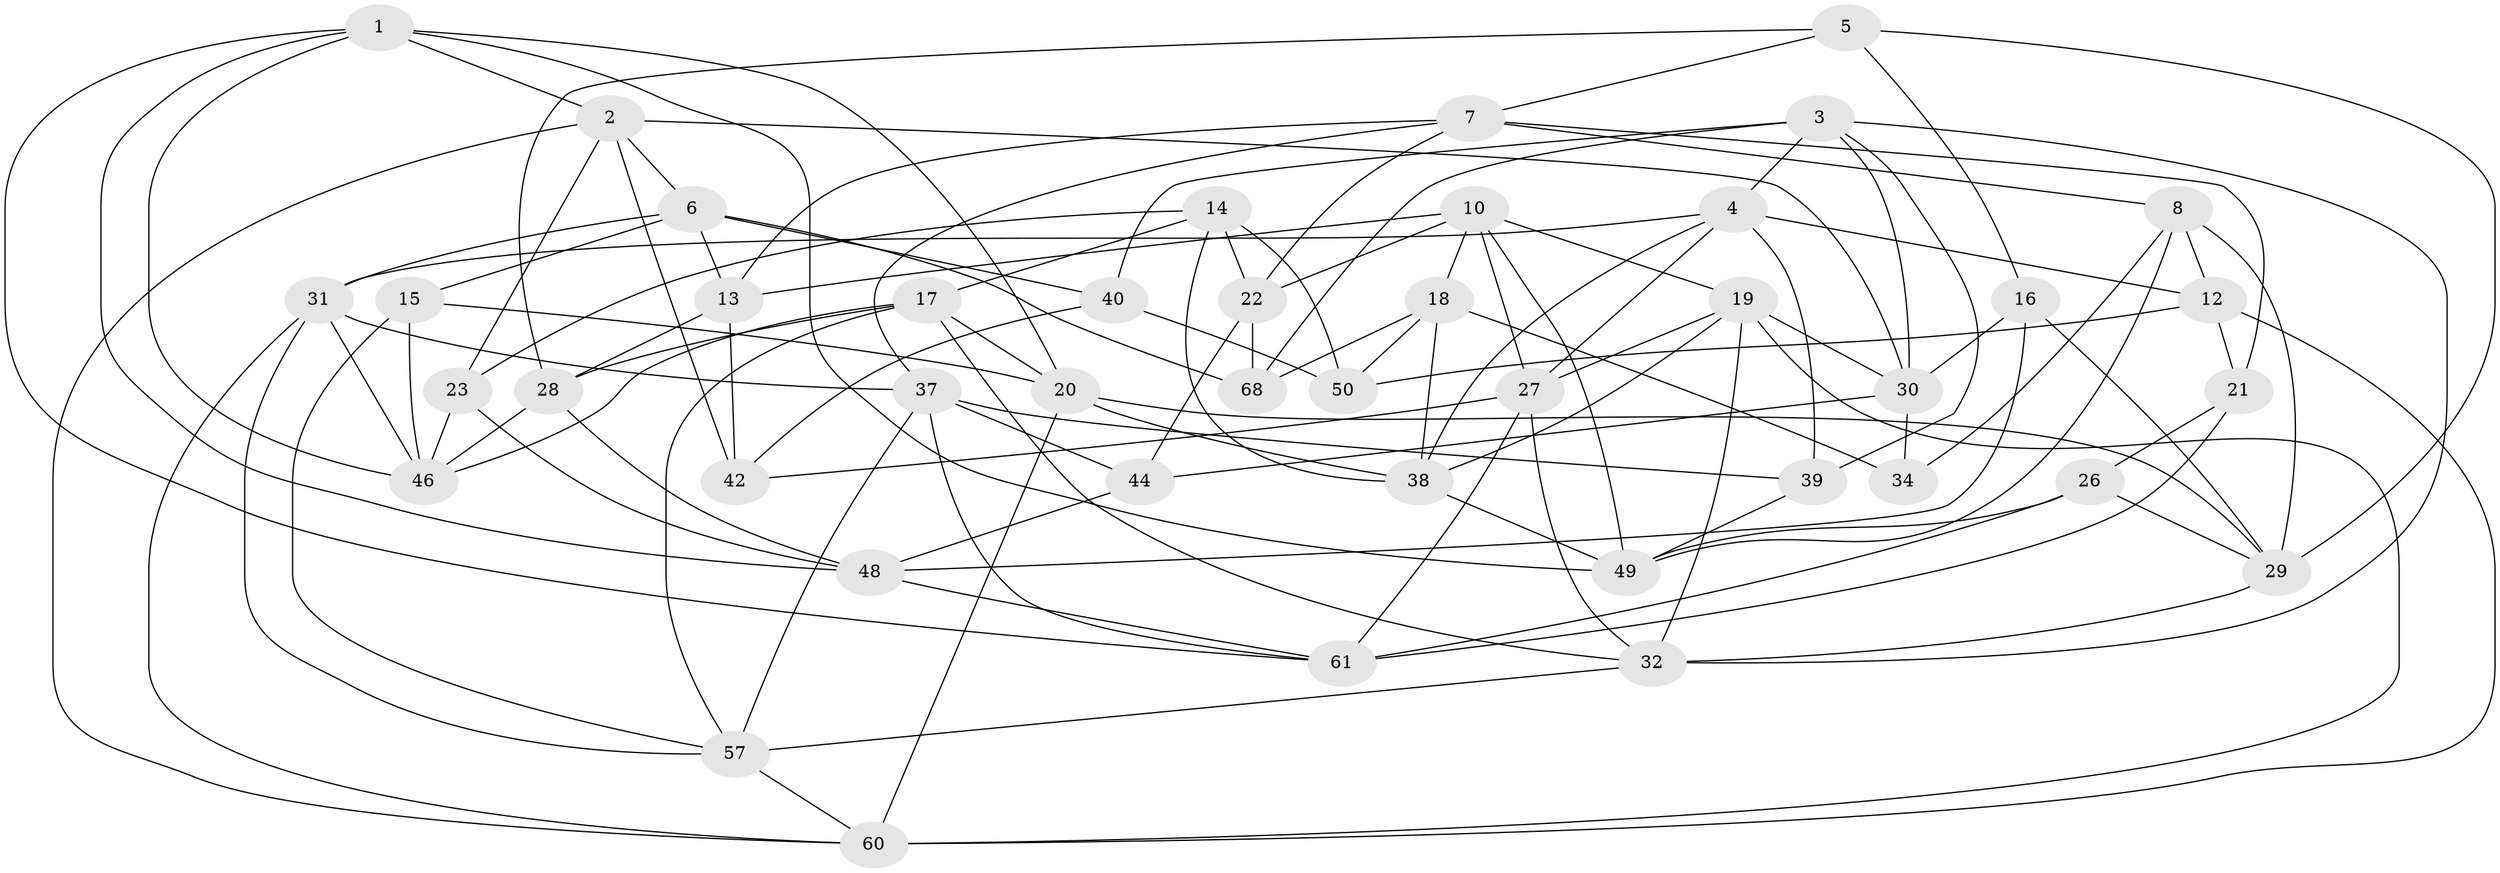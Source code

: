 // original degree distribution, {4: 1.0}
// Generated by graph-tools (version 1.1) at 2025/11/02/27/25 16:11:48]
// undirected, 43 vertices, 112 edges
graph export_dot {
graph [start="1"]
  node [color=gray90,style=filled];
  1 [super="+41"];
  2 [super="+36"];
  3 [super="+24"];
  4 [super="+9"];
  5;
  6 [super="+72"];
  7 [super="+64"];
  8 [super="+33"];
  10 [super="+11"];
  12 [super="+67"];
  13 [super="+47"];
  14 [super="+71"];
  15;
  16;
  17 [super="+25"];
  18 [super="+35"];
  19 [super="+45"];
  20 [super="+62"];
  21;
  22 [super="+66"];
  23;
  26;
  27 [super="+53"];
  28 [super="+43"];
  29 [super="+59"];
  30 [super="+63"];
  31 [super="+69"];
  32 [super="+70"];
  34;
  37 [super="+55"];
  38 [super="+52"];
  39;
  40;
  42;
  44;
  46 [super="+51"];
  48 [super="+54"];
  49 [super="+56"];
  50;
  57 [super="+58"];
  60 [super="+65"];
  61 [super="+73"];
  68;
  1 -- 49;
  1 -- 48;
  1 -- 46;
  1 -- 2;
  1 -- 20;
  1 -- 61;
  2 -- 23;
  2 -- 42;
  2 -- 60;
  2 -- 6;
  2 -- 30;
  3 -- 4;
  3 -- 68;
  3 -- 40;
  3 -- 32;
  3 -- 39;
  3 -- 30;
  4 -- 38;
  4 -- 12;
  4 -- 27;
  4 -- 39;
  4 -- 31;
  5 -- 7;
  5 -- 16;
  5 -- 29;
  5 -- 28;
  6 -- 68;
  6 -- 40;
  6 -- 13;
  6 -- 15;
  6 -- 31;
  7 -- 37;
  7 -- 8;
  7 -- 21;
  7 -- 22;
  7 -- 13;
  8 -- 34;
  8 -- 12 [weight=2];
  8 -- 49;
  8 -- 29;
  10 -- 18;
  10 -- 49;
  10 -- 22;
  10 -- 19;
  10 -- 27;
  10 -- 13;
  12 -- 50;
  12 -- 21;
  12 -- 60;
  13 -- 28 [weight=2];
  13 -- 42;
  14 -- 22 [weight=2];
  14 -- 17;
  14 -- 50;
  14 -- 23;
  14 -- 38;
  15 -- 20;
  15 -- 46;
  15 -- 57;
  16 -- 48;
  16 -- 30;
  16 -- 29;
  17 -- 46;
  17 -- 32;
  17 -- 20;
  17 -- 28;
  17 -- 57;
  18 -- 34 [weight=2];
  18 -- 50;
  18 -- 68;
  18 -- 38;
  19 -- 27;
  19 -- 30;
  19 -- 32;
  19 -- 60;
  19 -- 38;
  20 -- 60;
  20 -- 38;
  20 -- 29;
  21 -- 61;
  21 -- 26;
  22 -- 68;
  22 -- 44;
  23 -- 48;
  23 -- 46;
  26 -- 29;
  26 -- 49;
  26 -- 61;
  27 -- 61;
  27 -- 32;
  27 -- 42;
  28 -- 48;
  28 -- 46;
  29 -- 32;
  30 -- 44;
  30 -- 34;
  31 -- 57;
  31 -- 37;
  31 -- 46;
  31 -- 60;
  32 -- 57;
  37 -- 39;
  37 -- 57;
  37 -- 61;
  37 -- 44;
  38 -- 49;
  39 -- 49;
  40 -- 50;
  40 -- 42;
  44 -- 48;
  48 -- 61;
  57 -- 60;
}
